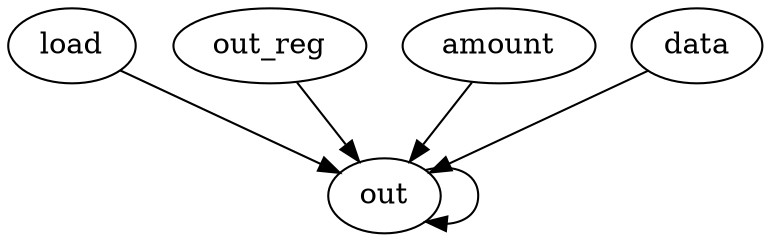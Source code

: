 digraph "" {
	load -> out	[weight=1.0];
	out_reg -> out	[weight=1.0];
	amount -> out	[weight=1.0];
	data -> out	[weight=1.0];
	out -> out	[weight=1.0];
}
